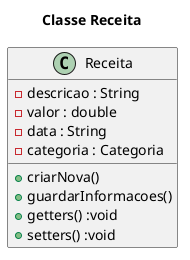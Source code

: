 @startuml
title Classe Receita

class Receita {
  - descricao : String
  - valor : double
  - data : String
  - categoria : Categoria

  + criarNova()
  + guardarInformacoes()
  +getters() :void
  +setters() :void 

}
@enduml
